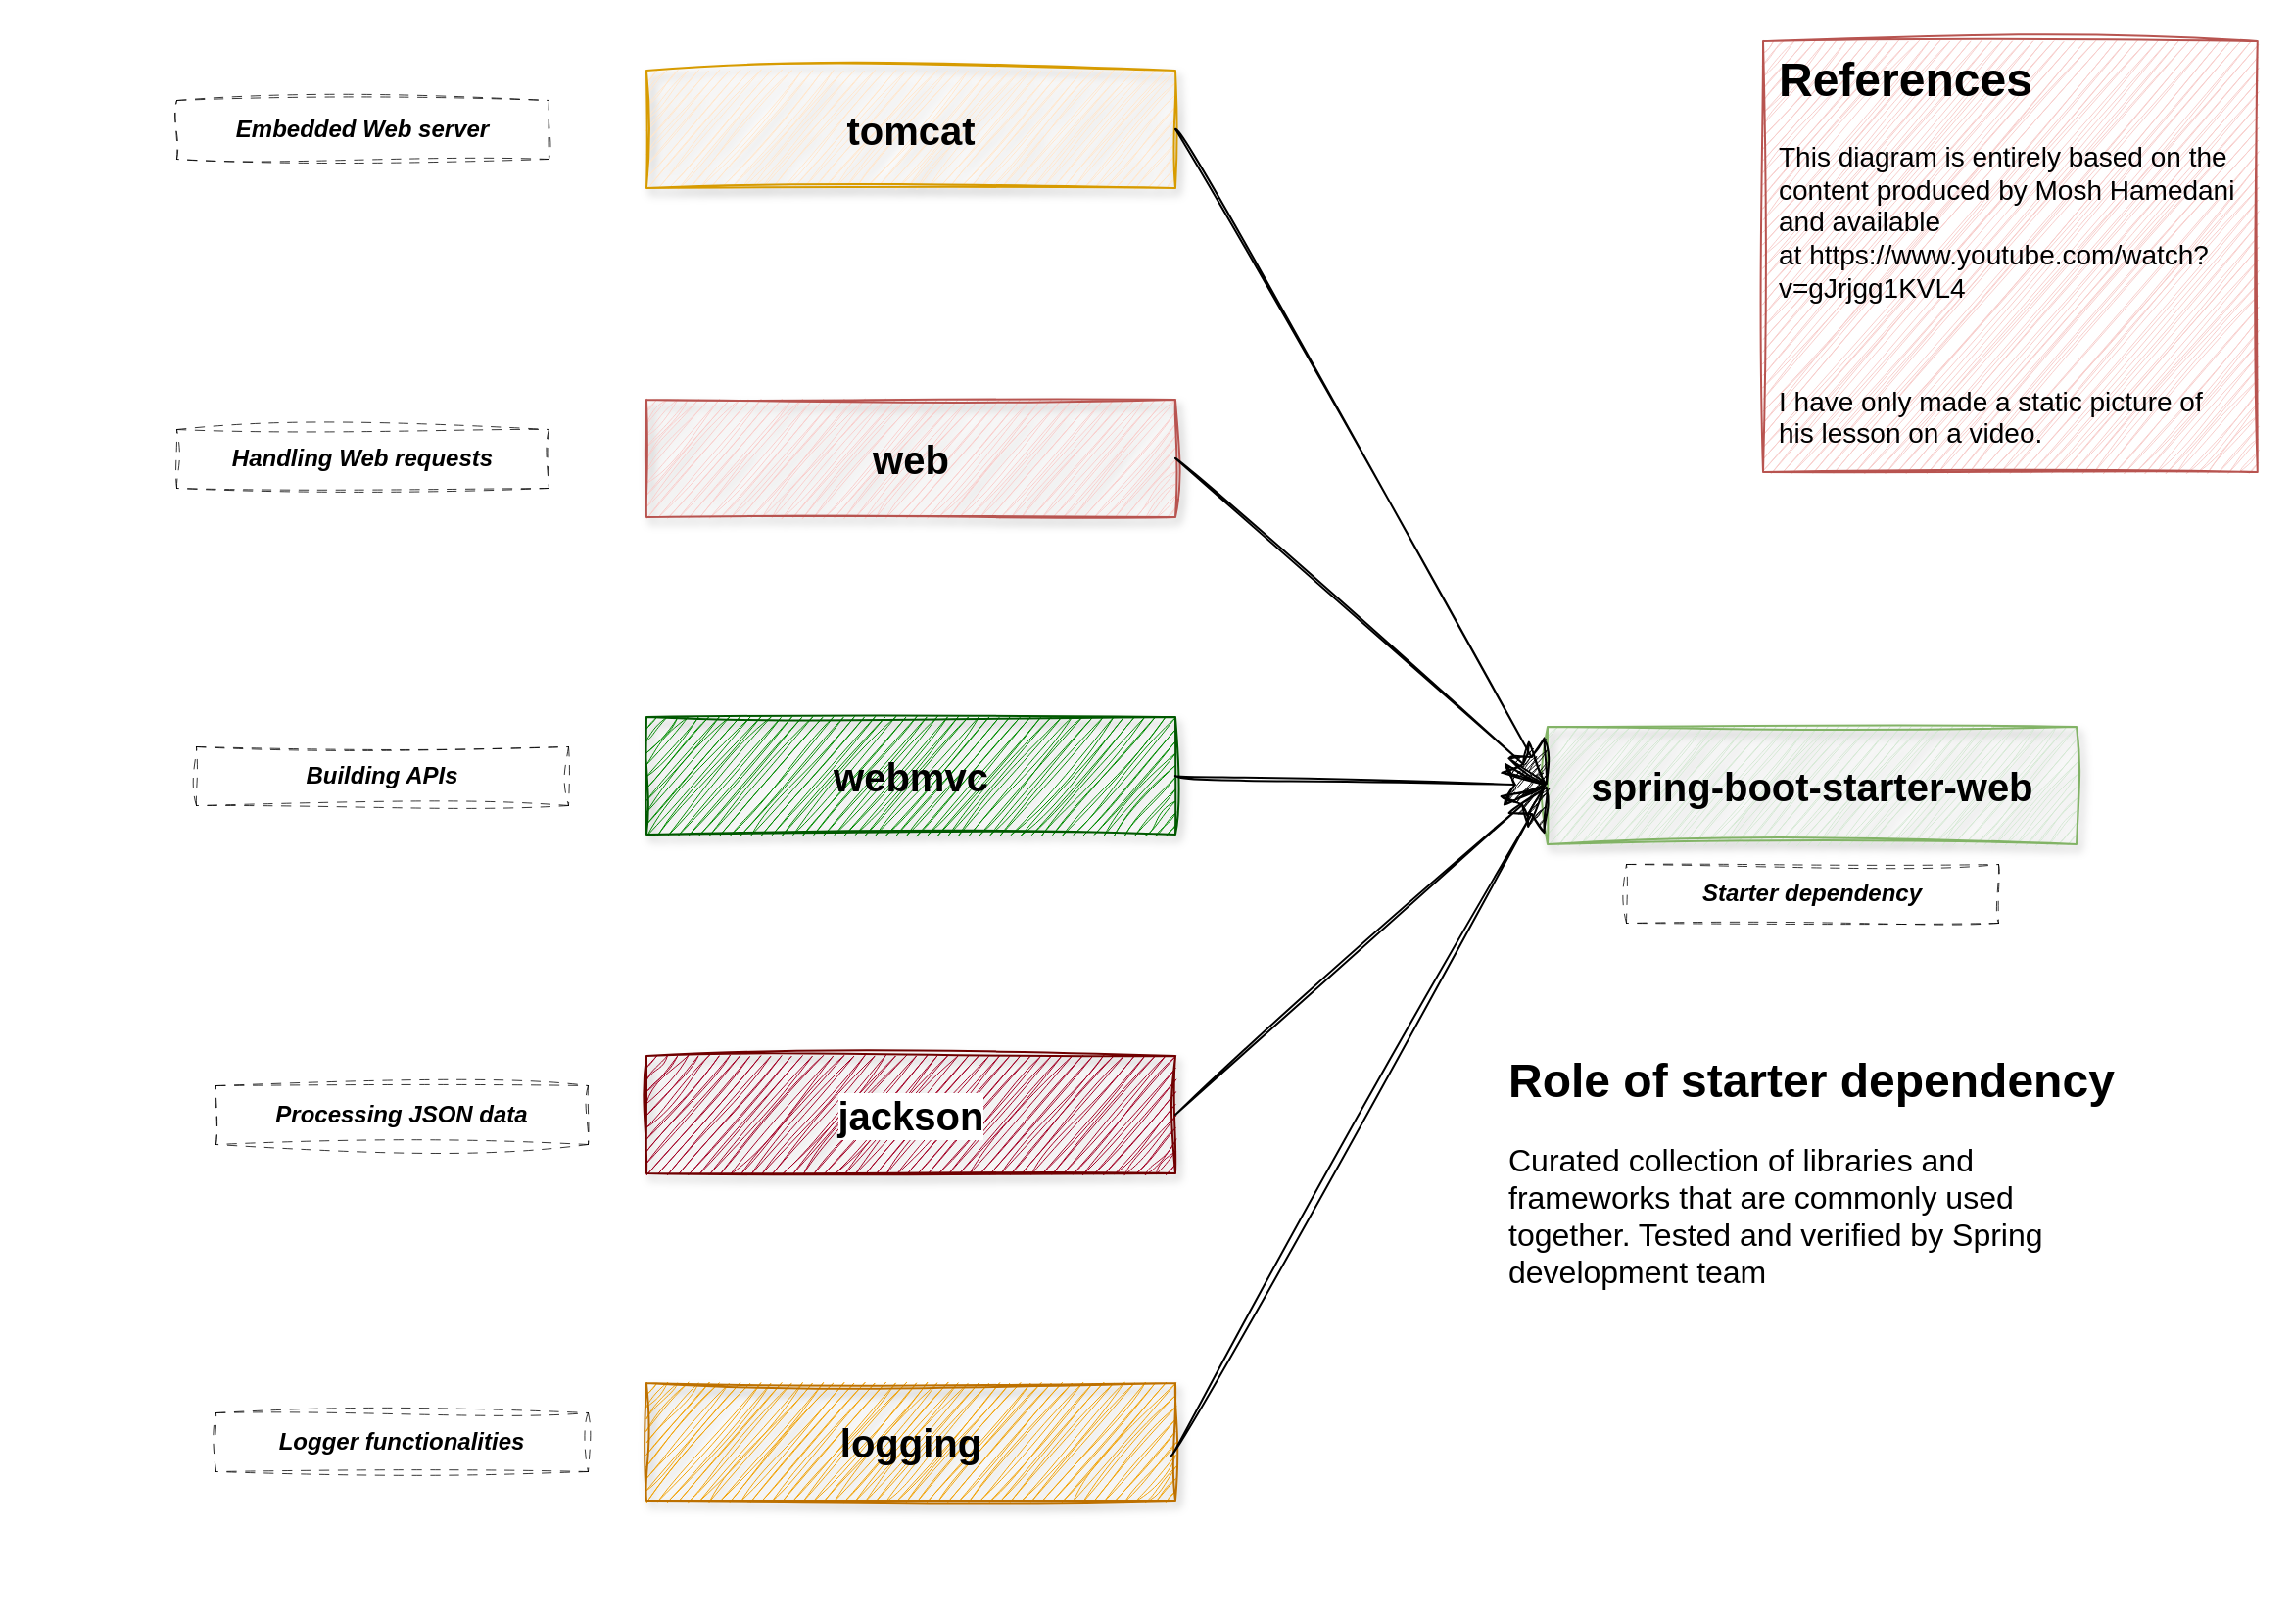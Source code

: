 <mxfile>
    <diagram id="043rKPc76az1Hzljqrns" name="Spring Boot Starter Web">
        <mxGraphModel dx="1912" dy="1056" grid="1" gridSize="10" guides="1" tooltips="1" connect="1" arrows="1" fold="1" page="1" pageScale="1" pageWidth="1169" pageHeight="827" math="0" shadow="0">
            <root>
                <mxCell id="0"/>
                <mxCell id="1" parent="0"/>
                <mxCell id="hR8TivzxOlv2UTyusbYq-1" value="" style="rounded=0;whiteSpace=wrap;html=1;strokeColor=none;fillColor=default;movable=0;resizable=0;rotatable=0;deletable=0;editable=0;locked=1;connectable=0;direction=south;" vertex="1" parent="1">
                    <mxGeometry width="1169.289" height="826.77" as="geometry"/>
                </mxCell>
                <mxCell id="hR8TivzxOlv2UTyusbYq-2" value="s&lt;span style=&quot;background-color: transparent;&quot;&gt;pring-boot-starter-web&lt;/span&gt;" style="rounded=0;whiteSpace=wrap;html=1;sketch=1;curveFitting=1;jiggle=2;shadow=1;fillColor=#d5e8d4;strokeColor=#82b366;fontSize=20;fillStyle=hachure;fontStyle=1" vertex="1" parent="1">
                    <mxGeometry x="790" y="370" width="270" height="60" as="geometry"/>
                </mxCell>
                <mxCell id="hR8TivzxOlv2UTyusbYq-3" value="tomcat" style="rounded=0;whiteSpace=wrap;html=1;sketch=1;curveFitting=1;jiggle=2;shadow=1;fillColor=#ffe6cc;strokeColor=#d79b00;fontSize=20;fillStyle=hachure;fontStyle=1" vertex="1" parent="1">
                    <mxGeometry x="330" y="35" width="270" height="60" as="geometry"/>
                </mxCell>
                <mxCell id="hR8TivzxOlv2UTyusbYq-4" value="web" style="rounded=0;whiteSpace=wrap;html=1;sketch=1;curveFitting=1;jiggle=2;shadow=1;fillColor=#f8cecc;strokeColor=#b85450;fontSize=20;fillStyle=hachure;fontStyle=1" vertex="1" parent="1">
                    <mxGeometry x="330" y="203" width="270" height="60" as="geometry"/>
                </mxCell>
                <mxCell id="hR8TivzxOlv2UTyusbYq-5" value="webmvc" style="rounded=0;whiteSpace=wrap;html=1;sketch=1;curveFitting=1;jiggle=2;shadow=1;fillColor=#008a00;strokeColor=#005700;fontSize=20;fillStyle=hachure;fontStyle=1;fontColor=#000000;" vertex="1" parent="1">
                    <mxGeometry x="330" y="365" width="270" height="60" as="geometry"/>
                </mxCell>
                <mxCell id="hR8TivzxOlv2UTyusbYq-6" value="jackson" style="rounded=0;whiteSpace=wrap;html=1;sketch=1;curveFitting=1;jiggle=2;shadow=1;fillColor=#a20025;strokeColor=#6F0000;fontSize=20;fillStyle=hachure;fontStyle=1;fontColor=#000000;labelBackgroundColor=default;labelBorderColor=none;textShadow=0;" vertex="1" parent="1">
                    <mxGeometry x="330" y="538" width="270" height="60" as="geometry"/>
                </mxCell>
                <mxCell id="hR8TivzxOlv2UTyusbYq-7" value="logging" style="rounded=0;whiteSpace=wrap;html=1;sketch=1;curveFitting=1;jiggle=2;shadow=1;fillColor=#f0a30a;strokeColor=#BD7000;fontSize=20;fillStyle=hachure;fontStyle=1;fontColor=#000000;" vertex="1" parent="1">
                    <mxGeometry x="330" y="705" width="270" height="60" as="geometry"/>
                </mxCell>
                <mxCell id="hR8TivzxOlv2UTyusbYq-8" value="" style="curved=1;endArrow=classic;html=1;exitX=1;exitY=0.5;exitDx=0;exitDy=0;sketch=1;curveFitting=1;jiggle=2;shadow=0;endSize=19.685;entryX=0;entryY=0.5;entryDx=0;entryDy=0;" edge="1" parent="1" source="hR8TivzxOlv2UTyusbYq-3" target="hR8TivzxOlv2UTyusbYq-2">
                    <mxGeometry width="50" height="50" relative="1" as="geometry">
                        <mxPoint x="430" y="330" as="sourcePoint"/>
                        <mxPoint x="480" y="280" as="targetPoint"/>
                    </mxGeometry>
                </mxCell>
                <mxCell id="hR8TivzxOlv2UTyusbYq-9" value="" style="curved=1;endArrow=classic;html=1;exitX=1;exitY=0.5;exitDx=0;exitDy=0;sketch=1;curveFitting=1;jiggle=2;shadow=0;endSize=19.685;entryX=0;entryY=0.5;entryDx=0;entryDy=0;" edge="1" parent="1" source="hR8TivzxOlv2UTyusbYq-4" target="hR8TivzxOlv2UTyusbYq-2">
                    <mxGeometry width="50" height="50" relative="1" as="geometry">
                        <mxPoint x="360" y="160" as="sourcePoint"/>
                        <mxPoint x="800" y="410" as="targetPoint"/>
                    </mxGeometry>
                </mxCell>
                <mxCell id="hR8TivzxOlv2UTyusbYq-10" value="" style="curved=1;endArrow=classic;html=1;exitX=1;exitY=0.5;exitDx=0;exitDy=0;sketch=1;curveFitting=1;jiggle=2;shadow=0;endSize=19.685;entryX=0;entryY=0.5;entryDx=0;entryDy=0;" edge="1" parent="1" source="hR8TivzxOlv2UTyusbYq-5" target="hR8TivzxOlv2UTyusbYq-2">
                    <mxGeometry width="50" height="50" relative="1" as="geometry">
                        <mxPoint x="360" y="270" as="sourcePoint"/>
                        <mxPoint x="810" y="430" as="targetPoint"/>
                    </mxGeometry>
                </mxCell>
                <mxCell id="hR8TivzxOlv2UTyusbYq-11" value="" style="curved=1;endArrow=classic;html=1;exitX=1;exitY=0.5;exitDx=0;exitDy=0;sketch=1;curveFitting=1;jiggle=2;shadow=0;endSize=19.685;entryX=-0.002;entryY=0.479;entryDx=0;entryDy=0;entryPerimeter=0;" edge="1" parent="1" source="hR8TivzxOlv2UTyusbYq-6" target="hR8TivzxOlv2UTyusbYq-2">
                    <mxGeometry width="50" height="50" relative="1" as="geometry">
                        <mxPoint x="360" y="400" as="sourcePoint"/>
                        <mxPoint x="802" y="407" as="targetPoint"/>
                    </mxGeometry>
                </mxCell>
                <mxCell id="hR8TivzxOlv2UTyusbYq-12" value="" style="curved=1;endArrow=classic;html=1;exitX=0.992;exitY=0.62;exitDx=0;exitDy=0;sketch=1;curveFitting=1;jiggle=2;shadow=0;endSize=19.685;entryX=0;entryY=0.5;entryDx=0;entryDy=0;exitPerimeter=0;" edge="1" parent="1" source="hR8TivzxOlv2UTyusbYq-7" target="hR8TivzxOlv2UTyusbYq-2">
                    <mxGeometry width="50" height="50" relative="1" as="geometry">
                        <mxPoint x="370" y="530" as="sourcePoint"/>
                        <mxPoint x="799" y="409" as="targetPoint"/>
                    </mxGeometry>
                </mxCell>
                <mxCell id="hR8TivzxOlv2UTyusbYq-13" value="Starter dependency" style="text;html=1;align=center;verticalAlign=middle;whiteSpace=wrap;rounded=0;fontStyle=3;sketch=1;curveFitting=1;jiggle=2;strokeColor=default;strokeWidth=0.394;shadow=0;glass=0;dashed=1;dashPattern=12 12;" vertex="1" parent="1">
                    <mxGeometry x="830" y="440" width="190" height="30" as="geometry"/>
                </mxCell>
                <mxCell id="hR8TivzxOlv2UTyusbYq-14" value="Embedded Web server" style="text;html=1;align=center;verticalAlign=middle;whiteSpace=wrap;rounded=0;fontStyle=3;sketch=1;curveFitting=1;jiggle=2;strokeColor=default;strokeWidth=0.394;shadow=0;glass=0;dashed=1;dashPattern=12 12;" vertex="1" parent="1">
                    <mxGeometry x="90" y="50" width="190" height="30" as="geometry"/>
                </mxCell>
                <mxCell id="hR8TivzxOlv2UTyusbYq-15" value="Handling Web requests" style="text;html=1;align=center;verticalAlign=middle;whiteSpace=wrap;rounded=0;fontStyle=3;sketch=1;curveFitting=1;jiggle=2;strokeColor=default;strokeWidth=0.394;shadow=0;glass=0;dashed=1;dashPattern=12 12;" vertex="1" parent="1">
                    <mxGeometry x="90" y="218" width="190" height="30" as="geometry"/>
                </mxCell>
                <mxCell id="hR8TivzxOlv2UTyusbYq-16" value="Building APIs" style="text;html=1;align=center;verticalAlign=middle;whiteSpace=wrap;rounded=0;fontStyle=3;sketch=1;curveFitting=1;jiggle=2;strokeColor=default;strokeWidth=0.394;shadow=0;glass=0;dashed=1;dashPattern=12 12;" vertex="1" parent="1">
                    <mxGeometry x="100" y="380" width="190" height="30" as="geometry"/>
                </mxCell>
                <mxCell id="hR8TivzxOlv2UTyusbYq-17" value="Processing JSON data" style="text;html=1;align=center;verticalAlign=middle;whiteSpace=wrap;rounded=0;fontStyle=3;sketch=1;curveFitting=1;jiggle=2;strokeColor=default;strokeWidth=0.394;shadow=0;glass=0;dashed=1;dashPattern=12 12;" vertex="1" parent="1">
                    <mxGeometry x="110" y="553" width="190" height="30" as="geometry"/>
                </mxCell>
                <mxCell id="hR8TivzxOlv2UTyusbYq-18" value="Logger functionalities" style="text;html=1;align=center;verticalAlign=middle;whiteSpace=wrap;rounded=0;fontStyle=3;sketch=1;curveFitting=1;jiggle=2;strokeColor=default;strokeWidth=0.394;shadow=0;glass=0;dashed=1;dashPattern=12 12;" vertex="1" parent="1">
                    <mxGeometry x="110" y="720" width="190" height="30" as="geometry"/>
                </mxCell>
                <mxCell id="kWHA9xPCYuh3L2tjiSDR-1" value="&lt;h1 style=&quot;margin-top: 0px;&quot;&gt;References&lt;/h1&gt;&lt;p&gt;&lt;font style=&quot;font-size: 14px;&quot;&gt;This diagram is entirely based on the content produced by Mosh Hamedani and available at&amp;nbsp;https://www.youtube.com/watch?v=gJrjgg1KVL4&lt;/font&gt;&lt;/p&gt;&lt;p&gt;&lt;font style=&quot;font-size: 14px;&quot;&gt;&lt;br&gt;&lt;/font&gt;&lt;/p&gt;&lt;p&gt;&lt;font style=&quot;font-size: 14px;&quot;&gt;I have only made a static picture of his lesson on a video.&lt;/font&gt;&lt;/p&gt;" style="text;html=1;whiteSpace=wrap;overflow=hidden;rounded=0;fillColor=#f8cecc;strokeColor=#b85450;sketch=1;curveFitting=1;jiggle=2;spacingLeft=7.874;spacing=1.968;spacingRight=7.874;" vertex="1" parent="1">
                    <mxGeometry x="900" y="20" width="252.39" height="220" as="geometry"/>
                </mxCell>
                <mxCell id="kWHA9xPCYuh3L2tjiSDR-2" value="&lt;h1 style=&quot;margin-top: 0px;&quot;&gt;Role of starter dependency&lt;/h1&gt;&lt;p&gt;&lt;font style=&quot;font-size: 16px;&quot;&gt;Curated collection of libraries and frameworks that are commonly used together. Tested and verified by Spring development team&lt;/font&gt;&lt;/p&gt;" style="text;html=1;whiteSpace=wrap;overflow=hidden;rounded=0;" vertex="1" parent="1">
                    <mxGeometry x="767.5" y="530" width="315" height="150" as="geometry"/>
                </mxCell>
            </root>
        </mxGraphModel>
    </diagram>
    <diagram id="0pBZHF6Dq0JbXCEezqZJ" name="Spring and Spring Boot">
        <mxGraphModel dx="1434" dy="792" grid="1" gridSize="10" guides="1" tooltips="1" connect="1" arrows="1" fold="1" page="1" pageScale="1" pageWidth="827" pageHeight="1169" math="0" shadow="0">
            <root>
                <mxCell id="0"/>
                <mxCell id="1" parent="0"/>
                <mxCell id="4" value="" style="rounded=0;whiteSpace=wrap;html=1;movable=0;resizable=0;rotatable=0;deletable=0;editable=0;locked=1;connectable=0;" parent="1" vertex="1">
                    <mxGeometry width="826.77" height="1169.289" as="geometry"/>
                </mxCell>
                <mxCell id="2" value="Spring Framework" style="rounded=0;whiteSpace=wrap;html=1;sketch=1;curveFitting=1;jiggle=2;fillColor=#dae8fc;strokeColor=#6c8ebf;glass=0;shadow=1;fillStyle=solid;fontSize=20;fontStyle=1" parent="1" vertex="1">
                    <mxGeometry x="298.39" y="40" width="230" height="60" as="geometry"/>
                </mxCell>
                <mxCell id="3" value="A popular framework for building Java Applications" style="text;html=1;align=center;verticalAlign=middle;whiteSpace=wrap;rounded=0;" parent="1" vertex="1">
                    <mxGeometry x="328.39" y="110" width="170" height="30" as="geometry"/>
                </mxCell>
                <mxCell id="5" value="" style="shape=flexArrow;endArrow=classic;html=1;fillColor=#f8cecc;strokeColor=#b85450;width=13.5;endSize=14.165;sketch=1;curveFitting=1;jiggle=2;flowAnimation=0;shadow=0;fillStyle=solid;" parent="1" edge="1">
                    <mxGeometry width="50" height="50" relative="1" as="geometry">
                        <mxPoint x="413.002" y="150" as="sourcePoint"/>
                        <mxPoint x="413.002" y="290" as="targetPoint"/>
                    </mxGeometry>
                </mxCell>
                <mxCell id="8" value="&lt;b&gt;&lt;font style=&quot;font-size: 20px; color: rgb(0, 0, 0);&quot;&gt;Spring Framework&lt;/font&gt;&lt;/b&gt;" style="text;html=1;align=center;verticalAlign=middle;whiteSpace=wrap;rounded=0;fillColor=#dae8fc;strokeColor=#6c8ebf;sketch=1;curveFitting=1;jiggle=2;fillStyle=zigzag-line;strokeWidth=1.181;perimeterSpacing=12.992;dashed=1;fontColor=#000000;" parent="1" vertex="1">
                    <mxGeometry x="320.69" y="300" width="185.39" height="70" as="geometry"/>
                </mxCell>
                <mxCell id="9" value="Web" style="rounded=0;whiteSpace=wrap;html=1;sketch=1;curveFitting=1;jiggle=2;fillStyle=solid;shadow=1;fontStyle=1;fillColor=#fff2cc;strokeColor=#d6b656;fontSize=20;" parent="1" vertex="1">
                    <mxGeometry x="200.69" y="400" width="120" height="60" as="geometry"/>
                </mxCell>
                <mxCell id="10" value="Data" style="rounded=0;whiteSpace=wrap;html=1;sketch=1;curveFitting=1;jiggle=2;fillStyle=solid;shadow=1;fontStyle=1;fillColor=#fff2cc;strokeColor=#d6b656;fontSize=20;" parent="1" vertex="1">
                    <mxGeometry x="506.08" y="400" width="120" height="60" as="geometry"/>
                </mxCell>
                <mxCell id="11" value="Aspect-Oriented Programming" style="rounded=0;whiteSpace=wrap;html=1;sketch=1;curveFitting=1;jiggle=2;fillStyle=solid;shadow=1;fontStyle=1;fillColor=#d5e8d4;strokeColor=#82b366;fontSize=20;" parent="1" vertex="1">
                    <mxGeometry x="308.61" y="520" width="200" height="60" as="geometry"/>
                </mxCell>
                <mxCell id="12" value="Core" style="rounded=0;whiteSpace=wrap;html=1;sketch=1;curveFitting=1;jiggle=2;fillStyle=solid;shadow=1;fontStyle=1;fillColor=#a20025;fontColor=#ffffff;strokeColor=#6F0000;fontSize=20;" parent="1" vertex="1">
                    <mxGeometry x="348" y="650" width="120" height="60" as="geometry"/>
                </mxCell>
                <mxCell id="13" value="Test" style="rounded=0;whiteSpace=wrap;html=1;sketch=1;curveFitting=1;jiggle=2;fillStyle=solid;shadow=1;fontStyle=1;fillColor=#0050ef;fontColor=#ffffff;strokeColor=#001DBC;fontSize=20;" parent="1" vertex="1">
                    <mxGeometry x="348" y="790" width="120" height="60" as="geometry"/>
                </mxCell>
                <mxCell id="14" value="&lt;font style=&quot;font-size: 20px;&quot;&gt;Main Modules&lt;/font&gt;" style="text;html=1;align=center;verticalAlign=middle;whiteSpace=wrap;rounded=0;fontStyle=2;sketch=1;curveFitting=1;jiggle=2;strokeColor=default;dashed=1;dashPattern=12 12;" parent="1" vertex="1">
                    <mxGeometry x="580" y="300" width="160" height="50" as="geometry"/>
                </mxCell>
                <mxCell id="15" value="&lt;font style=&quot;font-size: 20px;&quot;&gt;Definition&lt;/font&gt;" style="text;html=1;align=center;verticalAlign=middle;whiteSpace=wrap;rounded=0;fontStyle=2;sketch=1;curveFitting=1;jiggle=2;strokeColor=default;dashed=1;dashPattern=12 12;" parent="1" vertex="1">
                    <mxGeometry x="590" y="40" width="160" height="50" as="geometry"/>
                </mxCell>
                <mxCell id="16" value="Handling dependency injection, managing objects" style="text;html=1;align=center;verticalAlign=middle;whiteSpace=wrap;rounded=0;fontSize=16;fontStyle=2" parent="1" vertex="1">
                    <mxGeometry x="274.61" y="720" width="290" height="50" as="geometry"/>
                </mxCell>
                <mxCell id="17" value="Building Web applications" style="text;html=1;align=center;verticalAlign=middle;whiteSpace=wrap;rounded=0;fontSize=16;fontStyle=2" parent="1" vertex="1">
                    <mxGeometry x="162.69" y="470" width="196" height="30" as="geometry"/>
                </mxCell>
                <mxCell id="18" value="Working with databases" style="text;html=1;align=center;verticalAlign=middle;whiteSpace=wrap;rounded=0;fontSize=16;fontStyle=2" parent="1" vertex="1">
                    <mxGeometry x="468.08" y="470" width="196" height="30" as="geometry"/>
                </mxCell>
                <mxCell id="19" value="Cross-cutting features such as logging or security" style="text;html=1;align=center;verticalAlign=middle;whiteSpace=wrap;rounded=0;fontSize=16;fontStyle=2" parent="1" vertex="1">
                    <mxGeometry x="312.61" y="590" width="196" height="30" as="geometry"/>
                </mxCell>
                <mxCell id="20" value="Testing Spring components" style="text;html=1;align=center;verticalAlign=middle;whiteSpace=wrap;rounded=0;fontSize=16;fontStyle=2" parent="1" vertex="1">
                    <mxGeometry x="263" y="860" width="290" height="30" as="geometry"/>
                </mxCell>
                <mxCell id="21" value="" style="shape=flexArrow;endArrow=classic;html=1;fillColor=#f8cecc;strokeColor=#b85450;width=13.5;endSize=14.165;sketch=1;curveFitting=1;jiggle=2;flowAnimation=0;shadow=0;fillStyle=solid;" parent="1" edge="1">
                    <mxGeometry width="50" height="50" relative="1" as="geometry">
                        <mxPoint x="413.002" y="910" as="sourcePoint"/>
                        <mxPoint x="413" y="1000" as="targetPoint"/>
                    </mxGeometry>
                </mxCell>
                <mxCell id="22" value="Spring Framework" style="rounded=0;whiteSpace=wrap;html=1;sketch=1;curveFitting=1;jiggle=2;fillColor=#dae8fc;strokeColor=#6c8ebf;glass=0;shadow=1;fillStyle=solid;fontSize=20;fontStyle=1" parent="1" vertex="1">
                    <mxGeometry x="299" y="1090" width="230" height="60" as="geometry"/>
                </mxCell>
                <mxCell id="23" value="Spring Boot" style="rounded=0;whiteSpace=wrap;html=1;sketch=1;curveFitting=1;jiggle=2;fillColor=#008a00;strokeColor=#005700;glass=0;shadow=1;fillStyle=solid;fontSize=20;fontStyle=1;fontColor=#ffffff;" parent="1" vertex="1">
                    <mxGeometry x="299" y="1010" width="230" height="60" as="geometry"/>
                </mxCell>
                <mxCell id="24" value="&lt;font style=&quot;font-size: 20px;&quot;&gt;A layer of abstraction on top of Spring Framework&lt;/font&gt;" style="text;html=1;align=center;verticalAlign=middle;whiteSpace=wrap;rounded=0;fontStyle=2;sketch=1;curveFitting=1;jiggle=2;strokeColor=#d79b00;dashed=1;dashPattern=12 12;strokeWidth=0.394;fillColor=#ffe6cc;fillStyle=hachure;shadow=1;" parent="1" vertex="1">
                    <mxGeometry x="564.61" y="997.5" width="235.39" height="85" as="geometry"/>
                </mxCell>
                <mxCell id="25" value="&lt;font style=&quot;font-size: 20px;&quot;&gt;Simplifies Spring development by providing sensible defaults and&amp;nbsp; ready-to-use-features&lt;/font&gt;" style="text;html=1;align=center;verticalAlign=middle;whiteSpace=wrap;rounded=0;fontStyle=2;sketch=1;curveFitting=1;jiggle=2;strokeColor=#d79b00;dashed=1;dashPattern=12 12;strokeWidth=0.394;fillColor=#ffe6cc;fillStyle=hachure;shadow=1;" parent="1" vertex="1">
                    <mxGeometry x="27.61" y="983.75" width="235.39" height="112.5" as="geometry"/>
                </mxCell>
                <mxCell id="26" value="&lt;h1 style=&quot;margin-top: 0px;&quot;&gt;References&lt;/h1&gt;&lt;p&gt;This diagram is entirely based on the content produced by Mosh Hamedani and available at&amp;nbsp;https://www.youtube.com/watch?v=gJrjgg1KVL4&lt;/p&gt;&lt;p&gt;&lt;br&gt;&lt;/p&gt;&lt;p&gt;I have only made a static picture of his lesson on a video.&lt;/p&gt;" style="text;html=1;whiteSpace=wrap;overflow=hidden;rounded=0;fillColor=#f8cecc;strokeColor=#b85450;sketch=1;curveFitting=1;jiggle=2;spacingLeft=7.874;spacing=1.968;spacingRight=7.874;" parent="1" vertex="1">
                    <mxGeometry x="27.61" y="40" width="252.39" height="220" as="geometry"/>
                </mxCell>
            </root>
        </mxGraphModel>
    </diagram>
</mxfile>